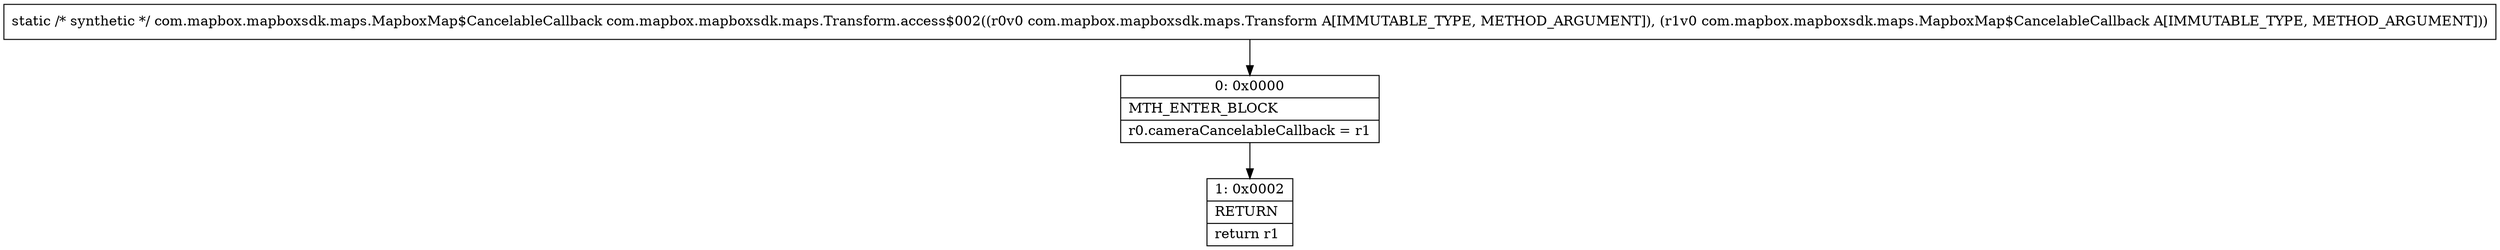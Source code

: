 digraph "CFG forcom.mapbox.mapboxsdk.maps.Transform.access$002(Lcom\/mapbox\/mapboxsdk\/maps\/Transform;Lcom\/mapbox\/mapboxsdk\/maps\/MapboxMap$CancelableCallback;)Lcom\/mapbox\/mapboxsdk\/maps\/MapboxMap$CancelableCallback;" {
Node_0 [shape=record,label="{0\:\ 0x0000|MTH_ENTER_BLOCK\l|r0.cameraCancelableCallback = r1\l}"];
Node_1 [shape=record,label="{1\:\ 0x0002|RETURN\l|return r1\l}"];
MethodNode[shape=record,label="{static \/* synthetic *\/ com.mapbox.mapboxsdk.maps.MapboxMap$CancelableCallback com.mapbox.mapboxsdk.maps.Transform.access$002((r0v0 com.mapbox.mapboxsdk.maps.Transform A[IMMUTABLE_TYPE, METHOD_ARGUMENT]), (r1v0 com.mapbox.mapboxsdk.maps.MapboxMap$CancelableCallback A[IMMUTABLE_TYPE, METHOD_ARGUMENT])) }"];
MethodNode -> Node_0;
Node_0 -> Node_1;
}


